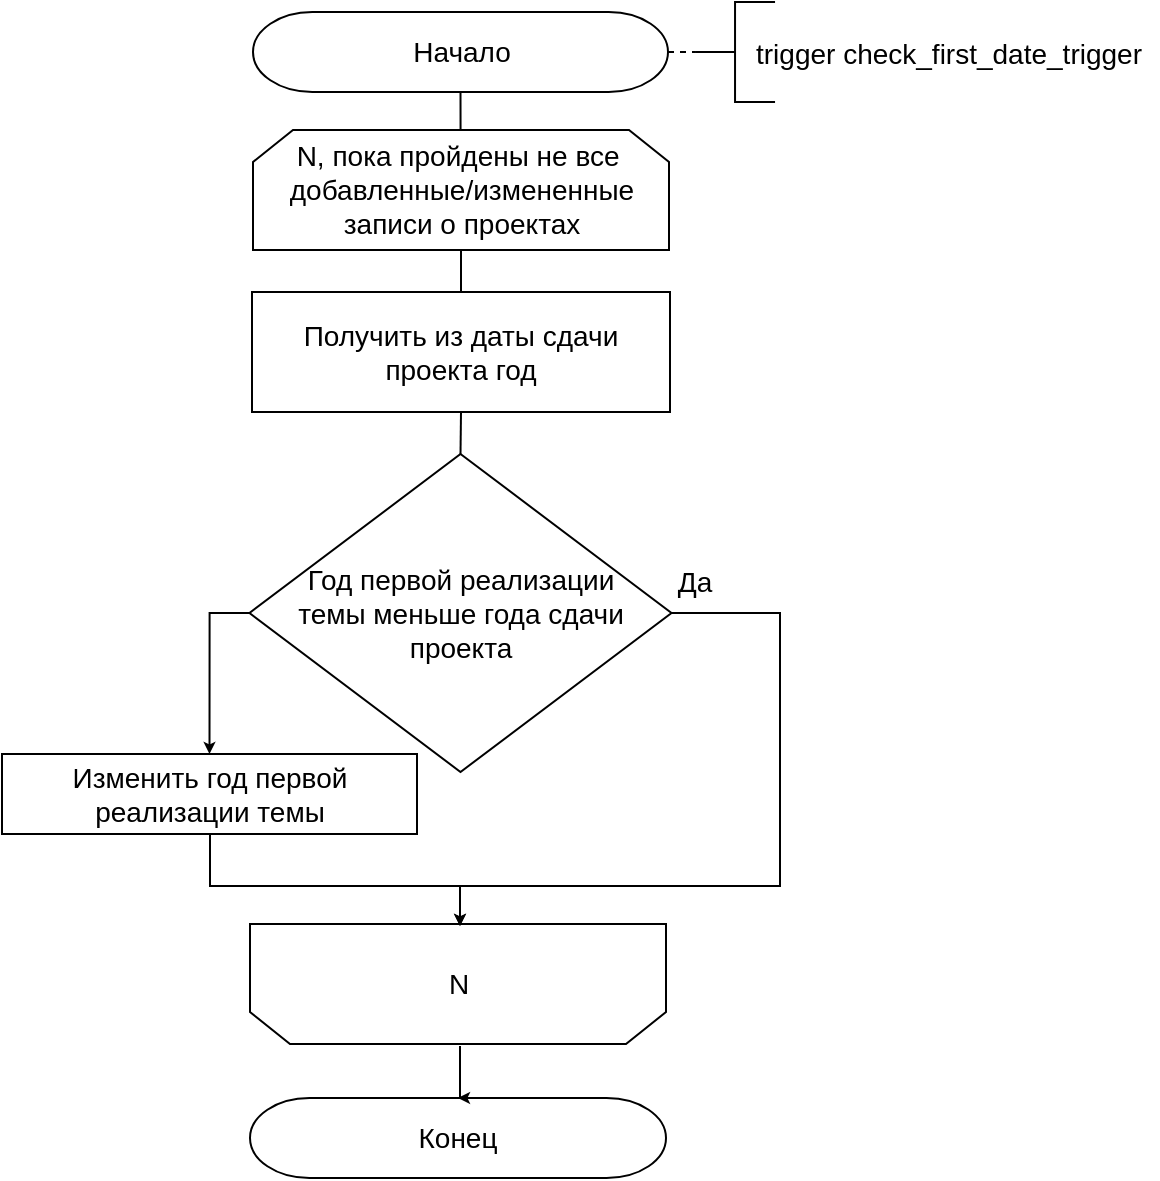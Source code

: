 <mxfile version="21.2.8" type="device">
  <diagram id="wXB3WFthMQlXbvhRIafe" name="Страница 1">
    <mxGraphModel dx="3453" dy="2847" grid="0" gridSize="10" guides="1" tooltips="1" connect="1" arrows="1" fold="1" page="0" pageScale="1" pageWidth="827" pageHeight="1169" math="0" shadow="0">
      <root>
        <mxCell id="0" />
        <mxCell id="1" parent="0" />
        <mxCell id="Pn8XfIVvryO9Z5c8Sj-M-3" value="" style="shape=loopLimit;whiteSpace=wrap;html=1;rotation=-180;" parent="1" vertex="1">
          <mxGeometry x="1008" y="-55" width="208" height="60" as="geometry" />
        </mxCell>
        <mxCell id="vakF3Gxv3I4p35LEmqgO-1" style="edgeStyle=orthogonalEdgeStyle;rounded=0;orthogonalLoop=1;jettySize=auto;html=1;exitX=0.5;exitY=1;exitDx=0;exitDy=0;endArrow=classic;endFill=1;fontSize=14;fontFamily=Helvetica;spacingBottom=0;endSize=3;fontStyle=0;entryX=0.5;entryY=0;entryDx=0;entryDy=0;" parent="1" source="vakF3Gxv3I4p35LEmqgO-2" target="Pn8XfIVvryO9Z5c8Sj-M-1" edge="1">
          <mxGeometry relative="1" as="geometry">
            <mxPoint x="1113.0" y="-448.0" as="targetPoint" />
            <Array as="points">
              <mxPoint x="1113" y="-439" />
            </Array>
          </mxGeometry>
        </mxCell>
        <mxCell id="vakF3Gxv3I4p35LEmqgO-2" value="Начало" style="shape=stencil(vZXxboMgEMafhj9dUNwDLG57j9NelRTBIKv27YegWdHq1s3OmJD7Dn/3nZyRsKytoEGSUAk1EvZKkiTHkku7WrHySkp92PkwnmJoGyyMF8+gOeQCfaY1Wp2w4wczIrisUHMzZNkboS92z3CzrFBSWghXsg0yV3kLAy7ts7T3sLH8JYgay6/RoB5NepUk7z/HPj0/Bhw/yG+Indzv7nc/cOg4ftTB7QaOf49lmVXWhptlORSnUqsPebhp5siFKJRQ2oZ+dbVIwuh4bTfTwPDhLRJTulZn/OpydizpJntCgC5WCWOkZ1l9CWMBusTIgqKjgDJ4m22H2CzlPoKet5FWBoaXGlTbtiu4vOo4vm34jo7nhPQPPdN/6fmuU3bTuxgip65Mrp1ZpfGbkfa/hY2qqxtc6UUFp/o/mBM+AQ==);whiteSpace=wrap;html=1;fontFamily=Helvetica;fontSize=14;spacingBottom=0;fontColor=default;align=center;strokeColor=default;fillColor=default;fontStyle=0" parent="1" vertex="1">
          <mxGeometry x="1009.5" y="-511" width="207.5" height="40" as="geometry" />
        </mxCell>
        <mxCell id="vakF3Gxv3I4p35LEmqgO-6" style="edgeStyle=orthogonalEdgeStyle;rounded=0;orthogonalLoop=1;jettySize=auto;html=1;exitX=1;exitY=0.5;exitDx=0;exitDy=0;entryX=0.5;entryY=1;entryDx=0;entryDy=0;endArrow=classic;endFill=1;fontSize=14;fontFamily=Helvetica;spacingBottom=0;endSize=3;fontStyle=0;entryPerimeter=0;" parent="1" source="vakF3Gxv3I4p35LEmqgO-9" edge="1">
          <mxGeometry relative="1" as="geometry">
            <mxPoint x="1113" y="-54" as="targetPoint" />
            <Array as="points">
              <mxPoint x="1273" y="-210" />
              <mxPoint x="1273" y="-74" />
              <mxPoint x="1113" y="-74" />
            </Array>
          </mxGeometry>
        </mxCell>
        <mxCell id="vakF3Gxv3I4p35LEmqgO-7" value="Да" style="edgeLabel;html=1;align=center;verticalAlign=middle;resizable=0;points=[];fontSize=14;fontFamily=Helvetica;fontColor=default;labelBackgroundColor=none;fontStyle=0" parent="vakF3Gxv3I4p35LEmqgO-6" vertex="1" connectable="0">
          <mxGeometry x="-0.628" y="1" relative="1" as="geometry">
            <mxPoint x="-44" y="-31" as="offset" />
          </mxGeometry>
        </mxCell>
        <mxCell id="vakF3Gxv3I4p35LEmqgO-8" style="edgeStyle=orthogonalEdgeStyle;rounded=0;orthogonalLoop=1;jettySize=auto;html=1;exitX=0;exitY=0.5;exitDx=0;exitDy=0;endArrow=classic;endFill=1;fontSize=14;fontFamily=Helvetica;spacingBottom=0;endSize=3;fontStyle=0;entryX=0.5;entryY=0;entryDx=0;entryDy=0;" parent="1" source="vakF3Gxv3I4p35LEmqgO-9" target="Pn8XfIVvryO9Z5c8Sj-M-2" edge="1">
          <mxGeometry relative="1" as="geometry">
            <mxPoint x="988" y="-140" as="targetPoint" />
            <Array as="points">
              <mxPoint x="988" y="-210" />
            </Array>
          </mxGeometry>
        </mxCell>
        <mxCell id="vakF3Gxv3I4p35LEmqgO-9" value="Год первой реализации темы меньше года сдачи проекта" style="shape=stencil(tZTdboQgEIWfhtsGYZu9bmz7HixOK1kEA3S3ffsdAdu1/rQxakx0zuA3B0YgvPS1aIEwakQDhD8TxiqQyitr8BX1OokHmsJrCos+Fr4FGZJ4EU6Jk4aU8cHZM1xVFTJCmRqcCl2WvxD6hGO6m5fSGoMQLOkHmbs8woQy+C39TLBc/msQtchvIIDLJpNK2Ov/sQ+P+4CLnfwOsb37zf1uBx46LvZq3GbgYj2Wl6jM/dy8PAl5fnf2w1STZt6U1tJq6zBMz1iLME7ztTyZVnQbb5To0429wM8sj5P7aRrdE7Qyd4TvEyEj1jB+uTisQKwxIbX1sLCSqI8WM6ozHcTeWQd/tDYdjwtVZwfE0qMKUU2HeRRu);whiteSpace=wrap;html=1;fontFamily=Helvetica;fontSize=14;spacingBottom=0;rounded=0;shadow=0;sketch=0;spacingLeft=20;spacingRight=20;fontColor=default;align=center;strokeColor=default;fillColor=default;fontStyle=0" parent="1" vertex="1">
          <mxGeometry x="1007.75" y="-290" width="211" height="159" as="geometry" />
        </mxCell>
        <mxCell id="vakF3Gxv3I4p35LEmqgO-42" value="" style="strokeWidth=1;html=1;shape=mxgraph.flowchart.annotation_2;align=left;labelPosition=right;pointerEvents=1;rounded=0;sketch=0;fontSize=14;fillColor=default;strokeColor=#000000;" parent="1" vertex="1">
          <mxGeometry x="1230.52" y="-516" width="40" height="50" as="geometry" />
        </mxCell>
        <mxCell id="vakF3Gxv3I4p35LEmqgO-43" value="" style="endArrow=none;dashed=1;html=1;rounded=0;sketch=0;fontSize=14;elbow=vertical;entryX=0;entryY=0.5;entryDx=0;entryDy=0;entryPerimeter=0;" parent="1" target="vakF3Gxv3I4p35LEmqgO-42" edge="1">
          <mxGeometry width="50" height="50" relative="1" as="geometry">
            <mxPoint x="1217" y="-491" as="sourcePoint" />
            <mxPoint x="968.52" y="-376.0" as="targetPoint" />
            <Array as="points" />
          </mxGeometry>
        </mxCell>
        <mxCell id="vakF3Gxv3I4p35LEmqgO-47" value="trigger check_first_date_trigger" style="text;html=1;align=center;verticalAlign=middle;resizable=0;points=[];autosize=1;strokeColor=none;fillColor=none;fontSize=14;" parent="1" vertex="1">
          <mxGeometry x="1251" y="-505" width="211" height="29" as="geometry" />
        </mxCell>
        <mxCell id="vakF3Gxv3I4p35LEmqgO-52" style="edgeStyle=orthogonalEdgeStyle;rounded=0;orthogonalLoop=1;jettySize=auto;html=1;exitX=0.5;exitY=1;exitDx=0;exitDy=0;entryX=0.5;entryY=1;entryDx=0;entryDy=0;endArrow=classic;endFill=1;fontSize=14;fontFamily=Helvetica;spacingBottom=0;endSize=3;fontStyle=0;entryPerimeter=0;" parent="1" edge="1">
          <mxGeometry relative="1" as="geometry">
            <mxPoint x="988" y="-100" as="sourcePoint" />
            <mxPoint x="1113" y="-54" as="targetPoint" />
            <Array as="points">
              <mxPoint x="988" y="-74" />
              <mxPoint x="1113" y="-74" />
            </Array>
          </mxGeometry>
        </mxCell>
        <mxCell id="vakF3Gxv3I4p35LEmqgO-54" value="N" style="text;html=1;align=center;verticalAlign=middle;resizable=0;points=[];autosize=1;strokeColor=none;fillColor=none;fontSize=14;" parent="1" vertex="1">
          <mxGeometry x="1102" y="-35.5" width="20" height="21" as="geometry" />
        </mxCell>
        <mxCell id="vakF3Gxv3I4p35LEmqgO-55" value="Конец" style="shape=stencil(vZXxboMgEMafhj9dUNwDLG57j9NelRTBIKv27YegWdHq1s3OmJD7Dn/3nZyRsKytoEGSUAk1EvZKkiTHkku7WrHySkp92PkwnmJoGyyMF8+gOeQCfaY1Wp2w4wczIrisUHMzZNkboS92z3CzrFBSWghXsg0yV3kLAy7ts7T3sLH8JYgay6/RoB5NepUk7z/HPj0/Bhw/yG+Indzv7nc/cOg4ftTB7QaOf49lmVXWhptlORSnUqsPebhp5siFKJRQ2oZ+dbVIwuh4bTfTwPDhLRJTulZn/OpydizpJntCgC5WCWOkZ1l9CWMBusTIgqKjgDJ4m22H2CzlPoKet5FWBoaXGlTbtiu4vOo4vm34jo7nhPQPPdN/6fmuU3bTuxgip65Mrp1ZpfGbkfa/hY2qqxtc6UUFp/o/mBM+AQ==);whiteSpace=wrap;html=1;fontFamily=Helvetica;fontSize=14;spacingBottom=0;fontColor=default;align=center;strokeColor=default;fillColor=default;fontStyle=0" parent="1" vertex="1">
          <mxGeometry x="1008" y="32" width="208" height="40" as="geometry" />
        </mxCell>
        <mxCell id="vakF3Gxv3I4p35LEmqgO-56" style="edgeStyle=orthogonalEdgeStyle;rounded=0;orthogonalLoop=1;jettySize=auto;html=1;endArrow=classic;endFill=1;fontSize=14;fontFamily=Helvetica;spacingBottom=0;endSize=3;fontStyle=0;exitX=0.5;exitY=0;exitDx=0;exitDy=0;exitPerimeter=0;entryX=0.5;entryY=0;entryDx=0;entryDy=0;" parent="1" target="vakF3Gxv3I4p35LEmqgO-55" edge="1">
          <mxGeometry relative="1" as="geometry">
            <mxPoint x="1113" y="6" as="sourcePoint" />
            <mxPoint x="1123.5" y="-269" as="targetPoint" />
            <Array as="points">
              <mxPoint x="1113" y="20" />
              <mxPoint x="1113" y="20" />
            </Array>
          </mxGeometry>
        </mxCell>
        <mxCell id="Pn8XfIVvryO9Z5c8Sj-M-1" value="&lt;span style=&quot;font-size: 14px;&quot;&gt;N, пока пройдены не все&amp;nbsp;&lt;br&gt;добавленные/измененные&lt;br&gt;записи о проектах&lt;br&gt;&lt;/span&gt;" style="shape=loopLimit;whiteSpace=wrap;html=1;" parent="1" vertex="1">
          <mxGeometry x="1009.5" y="-452" width="208" height="60" as="geometry" />
        </mxCell>
        <mxCell id="Pn8XfIVvryO9Z5c8Sj-M-2" value="Изменить год первой реализации темы" style="shape=stencil(tVTRboMwDPyavFYh2T5gYtt/pKlXotIkcrJ1/fuaGKQiBq0mQEjgu3B3Bhyh69SYCEJJb84g9LtQKmKwkBLdEdww9iK5vHBZDbVJEWxm8MegM/sWmEkZwwku7pB7CecbQJc7Vn8I+UZrulPXNnhPIi74NGLueBIzztOz8pfFevvrqIqkf4YM2IdkVKjP52V3r9sIVxvlHcsO6VfPu57wOHG11YdbTbj6v6yuCZn7uXW9N/Z0xPDtD3+G+XJta0MbkEq+Fi+htOyP5Wai6QZvQgw0dmO7PE4PRn/OmPCJd0FnGqZWA8KDN8G7yYLr7IJiPXEoKG99BbgB);whiteSpace=wrap;html=1;fontFamily=Helvetica;fontSize=14;spacingBottom=0;fontColor=default;align=center;strokeColor=default;fillColor=default;fontStyle=0" parent="1" vertex="1">
          <mxGeometry x="884" y="-140" width="207.5" height="40" as="geometry" />
        </mxCell>
        <mxCell id="5za63WvEtW1pARzxWo22-1" value="&lt;span style=&quot;font-size: 14px;&quot;&gt;Получить из даты сдачи проекта год&lt;/span&gt;" style="rounded=0;whiteSpace=wrap;html=1;" vertex="1" parent="1">
          <mxGeometry x="1009" y="-371" width="209" height="60" as="geometry" />
        </mxCell>
        <mxCell id="5za63WvEtW1pARzxWo22-5" value="" style="endArrow=none;html=1;rounded=0;entryX=0.5;entryY=1;entryDx=0;entryDy=0;exitX=0.5;exitY=0;exitDx=0;exitDy=0;" edge="1" parent="1" source="5za63WvEtW1pARzxWo22-1" target="Pn8XfIVvryO9Z5c8Sj-M-1">
          <mxGeometry width="50" height="50" relative="1" as="geometry">
            <mxPoint x="1162" y="-258" as="sourcePoint" />
            <mxPoint x="1212" y="-308" as="targetPoint" />
          </mxGeometry>
        </mxCell>
        <mxCell id="5za63WvEtW1pARzxWo22-6" value="" style="endArrow=none;html=1;rounded=0;entryX=0.5;entryY=1;entryDx=0;entryDy=0;exitX=0.5;exitY=0;exitDx=0;exitDy=0;" edge="1" parent="1" source="vakF3Gxv3I4p35LEmqgO-9" target="5za63WvEtW1pARzxWo22-1">
          <mxGeometry width="50" height="50" relative="1" as="geometry">
            <mxPoint x="1124" y="-361" as="sourcePoint" />
            <mxPoint x="1124" y="-382" as="targetPoint" />
          </mxGeometry>
        </mxCell>
      </root>
    </mxGraphModel>
  </diagram>
</mxfile>
